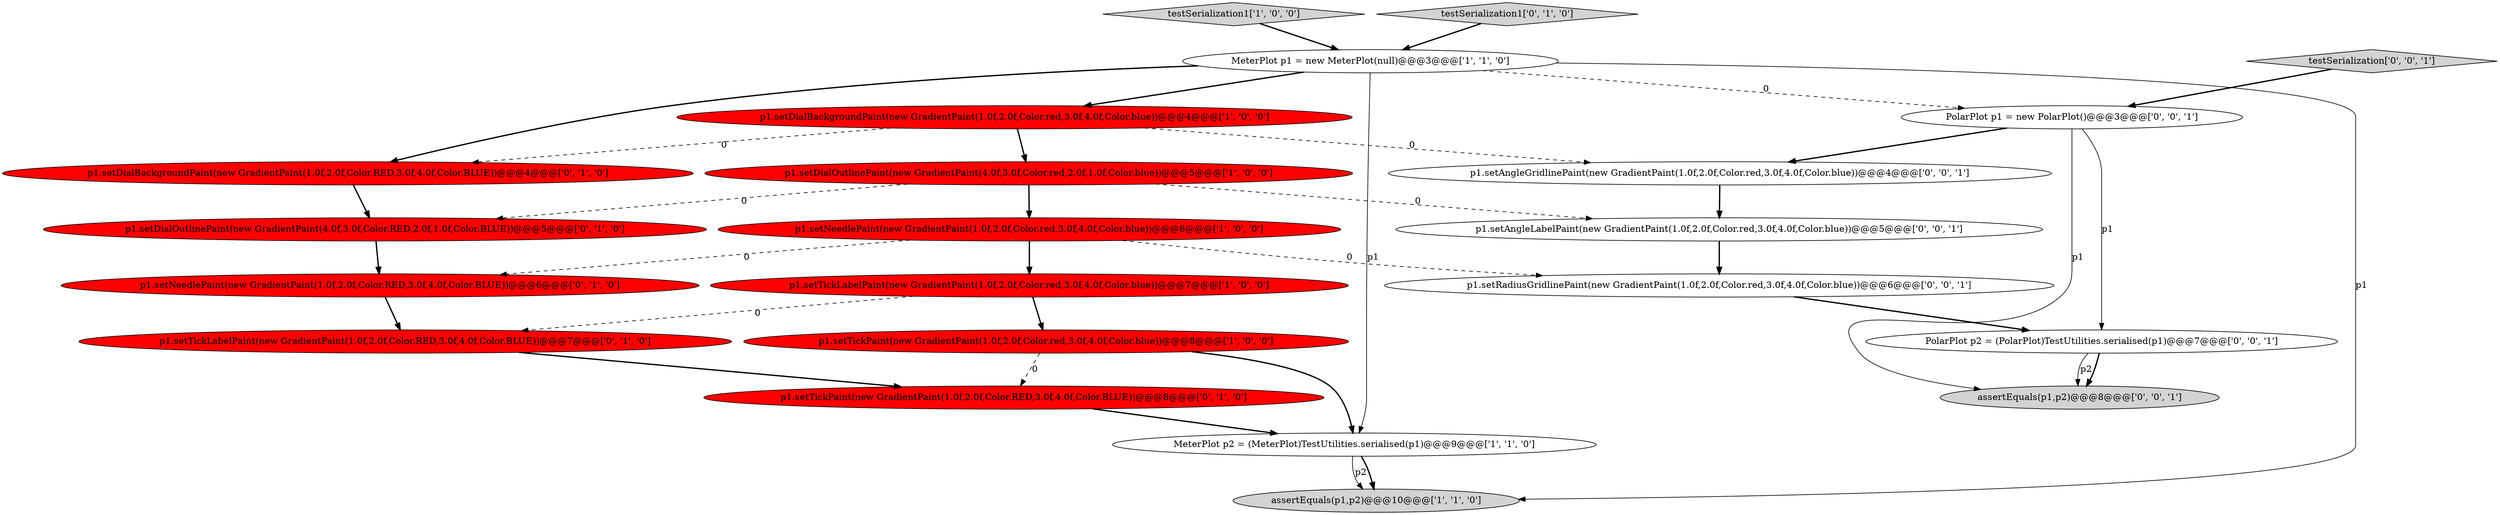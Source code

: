 digraph {
8 [style = filled, label = "p1.setNeedlePaint(new GradientPaint(1.0f,2.0f,Color.red,3.0f,4.0f,Color.blue))@@@6@@@['1', '0', '0']", fillcolor = red, shape = ellipse image = "AAA1AAABBB1BBB"];
2 [style = filled, label = "p1.setDialBackgroundPaint(new GradientPaint(1.0f,2.0f,Color.red,3.0f,4.0f,Color.blue))@@@4@@@['1', '0', '0']", fillcolor = red, shape = ellipse image = "AAA1AAABBB1BBB"];
4 [style = filled, label = "assertEquals(p1,p2)@@@10@@@['1', '1', '0']", fillcolor = lightgray, shape = ellipse image = "AAA0AAABBB1BBB"];
18 [style = filled, label = "p1.setAngleGridlinePaint(new GradientPaint(1.0f,2.0f,Color.red,3.0f,4.0f,Color.blue))@@@4@@@['0', '0', '1']", fillcolor = white, shape = ellipse image = "AAA0AAABBB3BBB"];
3 [style = filled, label = "p1.setTickLabelPaint(new GradientPaint(1.0f,2.0f,Color.red,3.0f,4.0f,Color.blue))@@@7@@@['1', '0', '0']", fillcolor = red, shape = ellipse image = "AAA1AAABBB1BBB"];
11 [style = filled, label = "p1.setDialBackgroundPaint(new GradientPaint(1.0f,2.0f,Color.RED,3.0f,4.0f,Color.BLUE))@@@4@@@['0', '1', '0']", fillcolor = red, shape = ellipse image = "AAA1AAABBB2BBB"];
0 [style = filled, label = "MeterPlot p1 = new MeterPlot(null)@@@3@@@['1', '1', '0']", fillcolor = white, shape = ellipse image = "AAA0AAABBB1BBB"];
17 [style = filled, label = "testSerialization['0', '0', '1']", fillcolor = lightgray, shape = diamond image = "AAA0AAABBB3BBB"];
13 [style = filled, label = "p1.setDialOutlinePaint(new GradientPaint(4.0f,3.0f,Color.RED,2.0f,1.0f,Color.BLUE))@@@5@@@['0', '1', '0']", fillcolor = red, shape = ellipse image = "AAA1AAABBB2BBB"];
6 [style = filled, label = "testSerialization1['1', '0', '0']", fillcolor = lightgray, shape = diamond image = "AAA0AAABBB1BBB"];
14 [style = filled, label = "testSerialization1['0', '1', '0']", fillcolor = lightgray, shape = diamond image = "AAA0AAABBB2BBB"];
5 [style = filled, label = "p1.setDialOutlinePaint(new GradientPaint(4.0f,3.0f,Color.red,2.0f,1.0f,Color.blue))@@@5@@@['1', '0', '0']", fillcolor = red, shape = ellipse image = "AAA1AAABBB1BBB"];
19 [style = filled, label = "assertEquals(p1,p2)@@@8@@@['0', '0', '1']", fillcolor = lightgray, shape = ellipse image = "AAA0AAABBB3BBB"];
16 [style = filled, label = "p1.setAngleLabelPaint(new GradientPaint(1.0f,2.0f,Color.red,3.0f,4.0f,Color.blue))@@@5@@@['0', '0', '1']", fillcolor = white, shape = ellipse image = "AAA0AAABBB3BBB"];
7 [style = filled, label = "MeterPlot p2 = (MeterPlot)TestUtilities.serialised(p1)@@@9@@@['1', '1', '0']", fillcolor = white, shape = ellipse image = "AAA0AAABBB1BBB"];
20 [style = filled, label = "PolarPlot p2 = (PolarPlot)TestUtilities.serialised(p1)@@@7@@@['0', '0', '1']", fillcolor = white, shape = ellipse image = "AAA0AAABBB3BBB"];
12 [style = filled, label = "p1.setNeedlePaint(new GradientPaint(1.0f,2.0f,Color.RED,3.0f,4.0f,Color.BLUE))@@@6@@@['0', '1', '0']", fillcolor = red, shape = ellipse image = "AAA1AAABBB2BBB"];
15 [style = filled, label = "PolarPlot p1 = new PolarPlot()@@@3@@@['0', '0', '1']", fillcolor = white, shape = ellipse image = "AAA0AAABBB3BBB"];
1 [style = filled, label = "p1.setTickPaint(new GradientPaint(1.0f,2.0f,Color.red,3.0f,4.0f,Color.blue))@@@8@@@['1', '0', '0']", fillcolor = red, shape = ellipse image = "AAA1AAABBB1BBB"];
9 [style = filled, label = "p1.setTickLabelPaint(new GradientPaint(1.0f,2.0f,Color.RED,3.0f,4.0f,Color.BLUE))@@@7@@@['0', '1', '0']", fillcolor = red, shape = ellipse image = "AAA1AAABBB2BBB"];
21 [style = filled, label = "p1.setRadiusGridlinePaint(new GradientPaint(1.0f,2.0f,Color.red,3.0f,4.0f,Color.blue))@@@6@@@['0', '0', '1']", fillcolor = white, shape = ellipse image = "AAA0AAABBB3BBB"];
10 [style = filled, label = "p1.setTickPaint(new GradientPaint(1.0f,2.0f,Color.RED,3.0f,4.0f,Color.BLUE))@@@8@@@['0', '1', '0']", fillcolor = red, shape = ellipse image = "AAA1AAABBB2BBB"];
5->13 [style = dashed, label="0"];
5->8 [style = bold, label=""];
7->4 [style = solid, label="p2"];
0->4 [style = solid, label="p1"];
3->1 [style = bold, label=""];
15->20 [style = solid, label="p1"];
0->2 [style = bold, label=""];
8->3 [style = bold, label=""];
20->19 [style = solid, label="p2"];
0->15 [style = dashed, label="0"];
0->11 [style = bold, label=""];
8->12 [style = dashed, label="0"];
6->0 [style = bold, label=""];
1->10 [style = dashed, label="0"];
7->4 [style = bold, label=""];
9->10 [style = bold, label=""];
8->21 [style = dashed, label="0"];
12->9 [style = bold, label=""];
1->7 [style = bold, label=""];
10->7 [style = bold, label=""];
15->18 [style = bold, label=""];
15->19 [style = solid, label="p1"];
5->16 [style = dashed, label="0"];
0->7 [style = solid, label="p1"];
13->12 [style = bold, label=""];
21->20 [style = bold, label=""];
14->0 [style = bold, label=""];
3->9 [style = dashed, label="0"];
16->21 [style = bold, label=""];
11->13 [style = bold, label=""];
17->15 [style = bold, label=""];
2->18 [style = dashed, label="0"];
2->11 [style = dashed, label="0"];
20->19 [style = bold, label=""];
2->5 [style = bold, label=""];
18->16 [style = bold, label=""];
}
